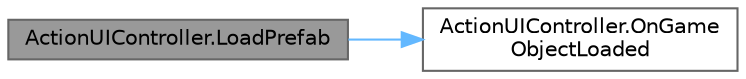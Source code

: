 digraph "ActionUIController.LoadPrefab"
{
 // LATEX_PDF_SIZE
  bgcolor="transparent";
  edge [fontname=Helvetica,fontsize=10,labelfontname=Helvetica,labelfontsize=10];
  node [fontname=Helvetica,fontsize=10,shape=box,height=0.2,width=0.4];
  rankdir="LR";
  Node1 [id="Node000001",label="ActionUIController.LoadPrefab",height=0.2,width=0.4,color="gray40", fillcolor="grey60", style="filled", fontcolor="black",tooltip=" "];
  Node1 -> Node2 [id="edge2_Node000001_Node000002",color="steelblue1",style="solid",tooltip=" "];
  Node2 [id="Node000002",label="ActionUIController.OnGame\lObjectLoaded",height=0.2,width=0.4,color="grey40", fillcolor="white", style="filled",URL="$class_action_u_i_controller.html#aaf4eb784db1802fcf61cdc9740cb2915",tooltip=" "];
}
